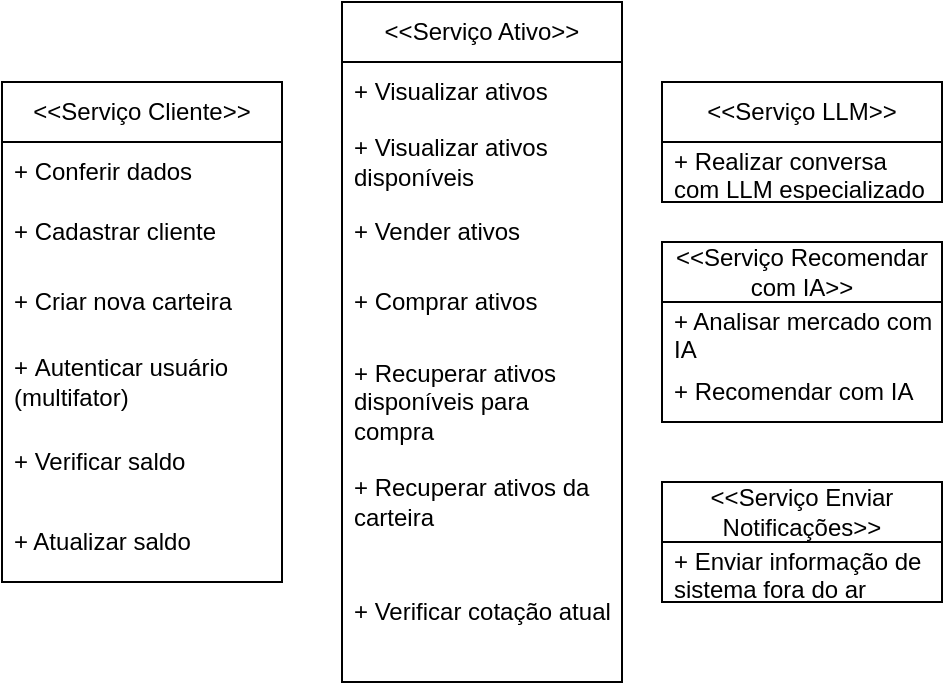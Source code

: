 <mxfile version="26.2.9">
  <diagram name="Página-1" id="Mdxst4OB1wKNmlvzPGZc">
    <mxGraphModel dx="1236" dy="790" grid="1" gridSize="10" guides="1" tooltips="1" connect="1" arrows="1" fold="1" page="1" pageScale="1" pageWidth="827" pageHeight="1169" math="0" shadow="0">
      <root>
        <mxCell id="0" />
        <mxCell id="1" parent="0" />
        <mxCell id="Dam-4rnFLcbXjh4iy-L0-1" value="&amp;lt;&amp;lt;Serviço Cliente&amp;gt;&amp;gt;" style="swimlane;fontStyle=0;childLayout=stackLayout;horizontal=1;startSize=30;horizontalStack=0;resizeParent=1;resizeParentMax=0;resizeLast=0;collapsible=1;marginBottom=0;whiteSpace=wrap;html=1;" parent="1" vertex="1">
          <mxGeometry x="120" y="210" width="140" height="250" as="geometry" />
        </mxCell>
        <mxCell id="Dam-4rnFLcbXjh4iy-L0-2" value="+&amp;nbsp;Conferir dados" style="text;strokeColor=none;fillColor=none;align=left;verticalAlign=middle;spacingLeft=4;spacingRight=4;overflow=hidden;points=[[0,0.5],[1,0.5]];portConstraint=eastwest;rotatable=0;whiteSpace=wrap;html=1;" parent="Dam-4rnFLcbXjh4iy-L0-1" vertex="1">
          <mxGeometry y="30" width="140" height="30" as="geometry" />
        </mxCell>
        <mxCell id="Dam-4rnFLcbXjh4iy-L0-3" value="+&amp;nbsp;Cadastrar cliente" style="text;strokeColor=none;fillColor=none;align=left;verticalAlign=middle;spacingLeft=4;spacingRight=4;overflow=hidden;points=[[0,0.5],[1,0.5]];portConstraint=eastwest;rotatable=0;whiteSpace=wrap;html=1;" parent="Dam-4rnFLcbXjh4iy-L0-1" vertex="1">
          <mxGeometry y="60" width="140" height="30" as="geometry" />
        </mxCell>
        <mxCell id="Dam-4rnFLcbXjh4iy-L0-4" value="+&amp;nbsp;Criar nova carteira" style="text;strokeColor=none;fillColor=none;align=left;verticalAlign=middle;spacingLeft=4;spacingRight=4;overflow=hidden;points=[[0,0.5],[1,0.5]];portConstraint=eastwest;rotatable=0;whiteSpace=wrap;html=1;" parent="Dam-4rnFLcbXjh4iy-L0-1" vertex="1">
          <mxGeometry y="90" width="140" height="40" as="geometry" />
        </mxCell>
        <mxCell id="Dam-4rnFLcbXjh4iy-L0-5" value="+&amp;nbsp;Autenticar usuário (multifator)" style="text;strokeColor=none;fillColor=none;align=left;verticalAlign=middle;spacingLeft=4;spacingRight=4;overflow=hidden;points=[[0,0.5],[1,0.5]];portConstraint=eastwest;rotatable=0;whiteSpace=wrap;html=1;" parent="Dam-4rnFLcbXjh4iy-L0-1" vertex="1">
          <mxGeometry y="130" width="140" height="40" as="geometry" />
        </mxCell>
        <mxCell id="Bd-39VO7YwxHuiEhaVnp-3" value="+ Verificar saldo" style="text;strokeColor=none;fillColor=none;align=left;verticalAlign=middle;spacingLeft=4;spacingRight=4;overflow=hidden;points=[[0,0.5],[1,0.5]];portConstraint=eastwest;rotatable=0;whiteSpace=wrap;html=1;" vertex="1" parent="Dam-4rnFLcbXjh4iy-L0-1">
          <mxGeometry y="170" width="140" height="40" as="geometry" />
        </mxCell>
        <mxCell id="Bd-39VO7YwxHuiEhaVnp-4" value="+ Atualizar saldo" style="text;strokeColor=none;fillColor=none;align=left;verticalAlign=middle;spacingLeft=4;spacingRight=4;overflow=hidden;points=[[0,0.5],[1,0.5]];portConstraint=eastwest;rotatable=0;whiteSpace=wrap;html=1;" vertex="1" parent="Dam-4rnFLcbXjh4iy-L0-1">
          <mxGeometry y="210" width="140" height="40" as="geometry" />
        </mxCell>
        <mxCell id="Dam-4rnFLcbXjh4iy-L0-7" value="&amp;lt;&amp;lt;Serviço Ativo&amp;gt;&amp;gt;" style="swimlane;fontStyle=0;childLayout=stackLayout;horizontal=1;startSize=30;horizontalStack=0;resizeParent=1;resizeParentMax=0;resizeLast=0;collapsible=1;marginBottom=0;whiteSpace=wrap;html=1;" parent="1" vertex="1">
          <mxGeometry x="290" y="170" width="140" height="340" as="geometry" />
        </mxCell>
        <mxCell id="Dam-4rnFLcbXjh4iy-L0-8" value="+ Visualizar ativos" style="text;strokeColor=none;fillColor=none;align=left;verticalAlign=middle;spacingLeft=4;spacingRight=4;overflow=hidden;points=[[0,0.5],[1,0.5]];portConstraint=eastwest;rotatable=0;whiteSpace=wrap;html=1;" parent="Dam-4rnFLcbXjh4iy-L0-7" vertex="1">
          <mxGeometry y="30" width="140" height="30" as="geometry" />
        </mxCell>
        <mxCell id="Dam-4rnFLcbXjh4iy-L0-6" value="+&amp;nbsp;Visualizar ativos disponíveis" style="text;strokeColor=none;fillColor=none;align=left;verticalAlign=middle;spacingLeft=4;spacingRight=4;overflow=hidden;points=[[0,0.5],[1,0.5]];portConstraint=eastwest;rotatable=0;whiteSpace=wrap;html=1;" parent="Dam-4rnFLcbXjh4iy-L0-7" vertex="1">
          <mxGeometry y="60" width="140" height="40" as="geometry" />
        </mxCell>
        <mxCell id="Dam-4rnFLcbXjh4iy-L0-9" value="+ Vender ativos" style="text;strokeColor=none;fillColor=none;align=left;verticalAlign=middle;spacingLeft=4;spacingRight=4;overflow=hidden;points=[[0,0.5],[1,0.5]];portConstraint=eastwest;rotatable=0;whiteSpace=wrap;html=1;" parent="Dam-4rnFLcbXjh4iy-L0-7" vertex="1">
          <mxGeometry y="100" width="140" height="30" as="geometry" />
        </mxCell>
        <mxCell id="Dam-4rnFLcbXjh4iy-L0-10" value="+&amp;nbsp;Comprar ativos" style="text;strokeColor=none;fillColor=none;align=left;verticalAlign=middle;spacingLeft=4;spacingRight=4;overflow=hidden;points=[[0,0.5],[1,0.5]];portConstraint=eastwest;rotatable=0;whiteSpace=wrap;html=1;" parent="Dam-4rnFLcbXjh4iy-L0-7" vertex="1">
          <mxGeometry y="130" width="140" height="40" as="geometry" />
        </mxCell>
        <mxCell id="Bd-39VO7YwxHuiEhaVnp-29" value="+ Recuperar ativos disponíveis para compra" style="text;strokeColor=none;fillColor=none;align=left;verticalAlign=middle;spacingLeft=4;spacingRight=4;overflow=hidden;points=[[0,0.5],[1,0.5]];portConstraint=eastwest;rotatable=0;whiteSpace=wrap;html=1;" vertex="1" parent="Dam-4rnFLcbXjh4iy-L0-7">
          <mxGeometry y="170" width="140" height="60" as="geometry" />
        </mxCell>
        <mxCell id="Dam-4rnFLcbXjh4iy-L0-11" value="+&amp;nbsp;Recuperar ativos da carteira" style="text;strokeColor=none;fillColor=none;align=left;verticalAlign=middle;spacingLeft=4;spacingRight=4;overflow=hidden;points=[[0,0.5],[1,0.5]];portConstraint=eastwest;rotatable=0;whiteSpace=wrap;html=1;" parent="Dam-4rnFLcbXjh4iy-L0-7" vertex="1">
          <mxGeometry y="230" width="140" height="40" as="geometry" />
        </mxCell>
        <mxCell id="Dam-4rnFLcbXjh4iy-L0-12" value="+ Verificar cotação atual" style="text;strokeColor=none;fillColor=none;align=left;verticalAlign=middle;spacingLeft=4;spacingRight=4;overflow=hidden;points=[[0,0.5],[1,0.5]];portConstraint=eastwest;rotatable=0;whiteSpace=wrap;html=1;" parent="Dam-4rnFLcbXjh4iy-L0-7" vertex="1">
          <mxGeometry y="270" width="140" height="70" as="geometry" />
        </mxCell>
        <mxCell id="Bd-39VO7YwxHuiEhaVnp-5" value="&amp;lt;&amp;lt;Serviço LLM&amp;gt;&amp;gt;" style="swimlane;fontStyle=0;childLayout=stackLayout;horizontal=1;startSize=30;horizontalStack=0;resizeParent=1;resizeParentMax=0;resizeLast=0;collapsible=1;marginBottom=0;whiteSpace=wrap;html=1;" vertex="1" parent="1">
          <mxGeometry x="450" y="210" width="140" height="60" as="geometry" />
        </mxCell>
        <mxCell id="Bd-39VO7YwxHuiEhaVnp-6" value="+ Realizar conversa com LLM especializado" style="text;strokeColor=none;fillColor=none;align=left;verticalAlign=middle;spacingLeft=4;spacingRight=4;overflow=hidden;points=[[0,0.5],[1,0.5]];portConstraint=eastwest;rotatable=0;whiteSpace=wrap;html=1;" vertex="1" parent="Bd-39VO7YwxHuiEhaVnp-5">
          <mxGeometry y="30" width="140" height="30" as="geometry" />
        </mxCell>
        <mxCell id="Bd-39VO7YwxHuiEhaVnp-14" value="&amp;lt;&amp;lt;Serviço Enviar Notificações&amp;gt;&amp;gt;" style="swimlane;fontStyle=0;childLayout=stackLayout;horizontal=1;startSize=30;horizontalStack=0;resizeParent=1;resizeParentMax=0;resizeLast=0;collapsible=1;marginBottom=0;whiteSpace=wrap;html=1;" vertex="1" parent="1">
          <mxGeometry x="450" y="410" width="140" height="60" as="geometry" />
        </mxCell>
        <mxCell id="Bd-39VO7YwxHuiEhaVnp-15" value="+&amp;nbsp;Enviar informação de sistema fora do ar" style="text;strokeColor=none;fillColor=none;align=left;verticalAlign=middle;spacingLeft=4;spacingRight=4;overflow=hidden;points=[[0,0.5],[1,0.5]];portConstraint=eastwest;rotatable=0;whiteSpace=wrap;html=1;" vertex="1" parent="Bd-39VO7YwxHuiEhaVnp-14">
          <mxGeometry y="30" width="140" height="30" as="geometry" />
        </mxCell>
        <mxCell id="Bd-39VO7YwxHuiEhaVnp-31" value="&amp;lt;&amp;lt;Serviço Recomendar com IA&amp;gt;&amp;gt;" style="swimlane;fontStyle=0;childLayout=stackLayout;horizontal=1;startSize=30;horizontalStack=0;resizeParent=1;resizeParentMax=0;resizeLast=0;collapsible=1;marginBottom=0;whiteSpace=wrap;html=1;" vertex="1" parent="1">
          <mxGeometry x="450" y="290" width="140" height="90" as="geometry" />
        </mxCell>
        <mxCell id="Bd-39VO7YwxHuiEhaVnp-32" value="+ Analisar mercado com IA" style="text;strokeColor=none;fillColor=none;align=left;verticalAlign=middle;spacingLeft=4;spacingRight=4;overflow=hidden;points=[[0,0.5],[1,0.5]];portConstraint=eastwest;rotatable=0;whiteSpace=wrap;html=1;" vertex="1" parent="Bd-39VO7YwxHuiEhaVnp-31">
          <mxGeometry y="30" width="140" height="30" as="geometry" />
        </mxCell>
        <mxCell id="Bd-39VO7YwxHuiEhaVnp-33" value="+ Recomendar com IA" style="text;strokeColor=none;fillColor=none;align=left;verticalAlign=middle;spacingLeft=4;spacingRight=4;overflow=hidden;points=[[0,0.5],[1,0.5]];portConstraint=eastwest;rotatable=0;whiteSpace=wrap;html=1;" vertex="1" parent="Bd-39VO7YwxHuiEhaVnp-31">
          <mxGeometry y="60" width="140" height="30" as="geometry" />
        </mxCell>
      </root>
    </mxGraphModel>
  </diagram>
</mxfile>
